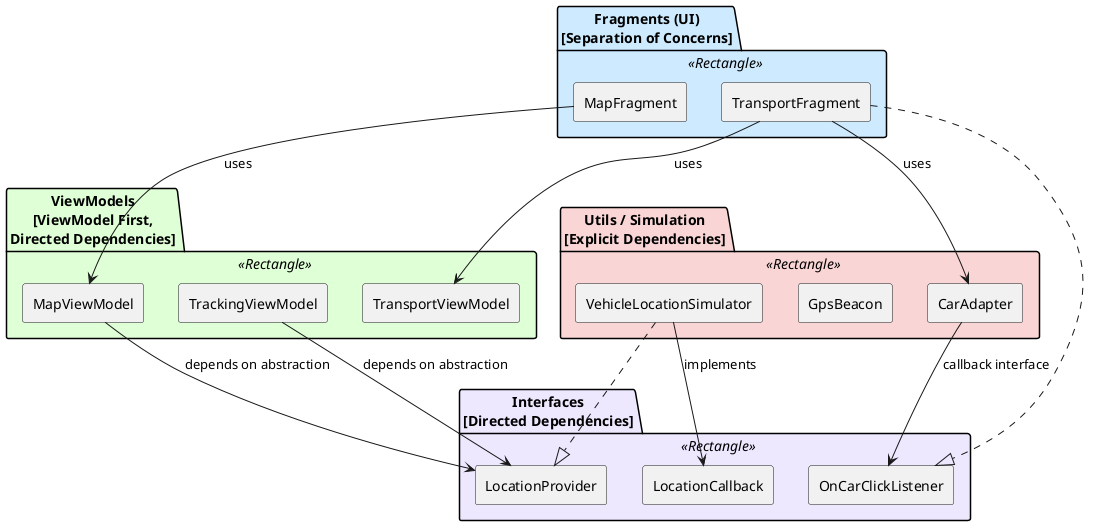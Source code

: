 @startuml

' Настройка визуального стиля
skinparam componentStyle rectangle
skinparam defaultTextAlignment center

' Цветовая схема:
' #CDEAFF – UI слой (Fragments)
' #DFFFD6 – ViewModels
' #F9D6D5 – Utils / Simulation (Логика и данные)
' #EEE8FF – Interfaces (Контракты и абстракции)

' ==== UI Layer ====
package "Fragments (UI)\n[Separation of Concerns]" <<Rectangle>> #CDEAFF {
  [MapFragment]
  [TransportFragment]
}

' ==== ViewModel Layer ====
package "ViewModels\n[ViewModel First,\nDirected Dependencies]" <<Rectangle>> #DFFFD6 {
  [MapViewModel]
  [TrackingViewModel]
  [TransportViewModel]
}

' ==== Data & Simulation Layer ====
package "Utils / Simulation\n[Explicit Dependencies]" <<Rectangle>> #F9D6D5 {
  [VehicleLocationSimulator]
  [GpsBeacon]
  [CarAdapter]
}

' ==== Interfaces & Contracts ====
package "Interfaces\n[Directed Dependencies]" <<Rectangle>> #EEE8FF {
  [LocationProvider]
  [LocationCallback]
  [OnCarClickListener]
}

' ==== Directed Dependencies ====
[MapFragment] --> [MapViewModel] : uses
[TransportFragment] --> [TransportViewModel] : uses
[TransportFragment] --> [CarAdapter] : uses

[MapViewModel] --> [LocationProvider] : depends on abstraction
[TrackingViewModel] --> [LocationProvider] : depends on abstraction

[CarAdapter] --> [OnCarClickListener] : callback interface
[VehicleLocationSimulator] --> [LocationCallback] : implements

' ==== Реализация интерфейсов ====
[VehicleLocationSimulator] ..|> [LocationProvider]
[TransportFragment] ..|> [OnCarClickListener]

@enduml

